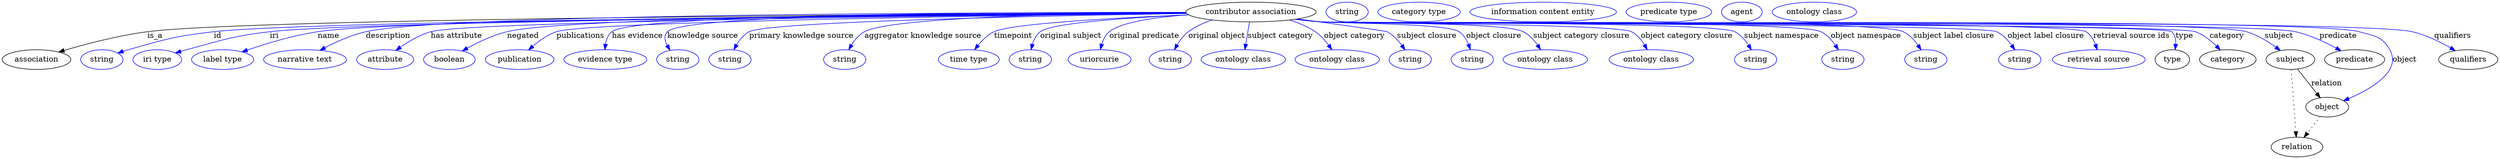 digraph {
	graph [bb="0,0,4543.3,283"];
	node [label="\N"];
	"contributor association"	[height=0.5,
		label="contributor association",
		pos="2272.4,265",
		width=3.2858];
	association	[height=0.5,
		pos="62.394,178",
		width=1.7332];
	"contributor association" -> association	[label=is_a,
		lp="278.39,221.5",
		pos="e,102.89,191.89 2154.3,263.49 1752.3,261.55 451.08,253.41 264.39,229 211.77,222.12 153.04,206.67 112.52,194.76"];
	id	[color=blue,
		height=0.5,
		label=string,
		pos="181.39,178",
		width=1.0652];
	"contributor association" -> id	[color=blue,
		label=id,
		lp="392.39,221.5",
		pos="e,210.39,189.96 2154.5,263.12 1768.9,260.04 560.12,248.92 385.39,229 314.98,220.97 297.61,215.2 229.39,196 226.29,195.13 223.09,\
194.15 219.89,193.13",
		style=solid];
	iri	[color=blue,
		height=0.5,
		label="iri type",
		pos="282.39,178",
		width=1.2277];
	"contributor association" -> iri	[color=blue,
		label=iri,
		lp="494.39,221.5",
		pos="e,315.33,190.1 2154.7,263.03 1783.2,259.78 650.79,248.39 486.39,229 418.17,220.96 401.73,213.84 335.39,196 332.03,195.09 328.55,\
194.11 325.08,193.08",
		style=solid];
	name	[color=blue,
		height=0.5,
		label="label type",
		pos="401.39,178",
		width=1.5707];
	"contributor association" -> name	[color=blue,
		label=name,
		lp="593.39,221.5",
		pos="e,436.69,192.22 2154.4,263.36 1794.8,261.15 728.19,252.67 573.39,229 529.33,222.26 480.68,207.39 446.4,195.61",
		style=solid];
	description	[color=blue,
		height=0.5,
		label="narrative text",
		pos="551.39,178",
		width=2.0943];
	"contributor association" -> description	[color=blue,
		label=description,
		lp="700.89,221.5",
		pos="e,578.07,194.99 2154.1,264.2 1806.7,264.41 804.35,262.08 660.39,229 634.7,223.1 607.76,210.8 587.09,199.88",
		style=solid];
	"has attribute"	[color=blue,
		height=0.5,
		label=attribute,
		pos="696.39,178",
		width=1.4443];
	"contributor association" -> "has attribute"	[color=blue,
		label="has attribute",
		lp="825.39,221.5",
		pos="e,715.86,194.96 2154.7,262.91 1813.5,259.52 843.96,248.24 778.39,229 758.87,223.27 739.32,211.64 724.21,201.04",
		style=solid];
	negated	[color=blue,
		height=0.5,
		label=boolean,
		pos="813.39,178",
		width=1.2999];
	"contributor association" -> negated	[color=blue,
		label=negated,
		lp="946.39,221.5",
		pos="e,836.69,193.75 2154.4,263.78 1846.7,262.82 1035.6,257.56 917.39,229 892.01,222.87 865.51,210.02 845.61,198.88",
		style=solid];
	publications	[color=blue,
		height=0.5,
		label=publication,
		pos="940.39,178",
		width=1.7332];
	"contributor association" -> publications	[color=blue,
		label=publications,
		lp="1051.4,221.5",
		pos="e,956.57,195.64 2155.1,262.67 1851.7,258.98 1061,247.62 1007.4,229 991.47,223.47 976.19,212.66 964.26,202.5",
		style=solid];
	"has evidence"	[color=blue,
		height=0.5,
		label="evidence type",
		pos="1096.4,178",
		width=2.0943];
	"contributor association" -> "has evidence"	[color=blue,
		label="has evidence",
		lp="1154.9,221.5",
		pos="e,1095.6,196.12 2154.1,264.28 1866,264.45 1148.5,261.57 1108.4,229 1101.6,223.47 1098.2,214.84 1096.7,206.29",
		style=solid];
	"knowledge source"	[color=blue,
		height=0.5,
		label=string,
		pos="1228.4,178",
		width=1.0652];
	"contributor association" -> "knowledge source"	[color=blue,
		label="knowledge source",
		lp="1273.9,221.5",
		pos="e,1214.3,195.21 2154,264.46 1883.7,264.92 1241.8,262.47 1209.4,229 1202.7,222.09 1204.5,212.6 1209.1,203.74",
		style=solid];
	"primary knowledge source"	[color=blue,
		height=0.5,
		label=string,
		pos="1323.4,178",
		width=1.0652];
	"contributor association" -> "primary knowledge source"	[color=blue,
		label="primary knowledge source",
		lp="1453.4,221.5",
		pos="e,1330.4,196.12 2155.1,262.27 1916.1,258.37 1392.7,247.73 1358.4,229 1348.6,223.67 1341,214.31 1335.4,205.11",
		style=solid];
	"aggregator knowledge source"	[color=blue,
		height=0.5,
		label=string,
		pos="1532.4,178",
		width=1.0652];
	"contributor association" -> "aggregator knowledge source"	[color=blue,
		label="aggregator knowledge source",
		lp="1674.9,221.5",
		pos="e,1539.8,196.09 2154.1,263.68 1966.9,262.34 1618.3,256.17 1568.4,229 1558.5,223.63 1550.7,214.26 1544.9,205.06",
		style=solid];
	timepoint	[color=blue,
		height=0.5,
		label="time type",
		pos="1758.4,178",
		width=1.5346];
	"contributor association" -> timepoint	[color=blue,
		label=timepoint,
		lp="1839.4,221.5",
		pos="e,1769,196.06 2158.9,259.87 2030.6,254.51 1835.5,244.04 1804.4,229 1792.9,223.43 1782.9,213.63 1775.2,204.17",
		style=solid];
	"original subject"	[color=blue,
		height=0.5,
		label=string,
		pos="1870.4,178",
		width=1.0652];
	"contributor association" -> "original subject"	[color=blue,
		label="original subject",
		lp="1944.4,221.5",
		pos="e,1871.9,196.11 2158.8,259.79 2053.4,254.89 1909.5,245.33 1888.4,229 1881.2,223.4 1876.8,214.64 1874.2,206",
		style=solid];
	"original predicate"	[color=blue,
		height=0.5,
		label=uriorcurie,
		pos="1996.4,178",
		width=1.5887];
	"contributor association" -> "original predicate"	[color=blue,
		label="original predicate",
		lp="2077.9,221.5",
		pos="e,1998.1,196.46 2158.5,260.02 2100.1,255.77 2036.7,247.01 2014.4,229 2007.4,223.33 2003.1,214.7 2000.5,206.2",
		style=solid];
	"original object"	[color=blue,
		height=0.5,
		label=string,
		pos="2125.4,178",
		width=1.0652];
	"contributor association" -> "original object"	[color=blue,
		label="original object",
		lp="2209.9,221.5",
		pos="e,2132.9,196.07 2201.6,250.51 2186.4,245.44 2171.1,238.49 2158.4,229 2150,222.71 2143.1,213.6 2137.8,204.89",
		style=solid];
	"subject category"	[color=blue,
		height=0.5,
		label="ontology class",
		pos="2258.4,178",
		width=2.1304];
	"contributor association" -> "subject category"	[color=blue,
		label="subject category",
		lp="2325.9,221.5",
		pos="e,2261.2,196.18 2269.6,246.8 2267.6,235.16 2265.1,219.55 2262.9,206.24",
		style=solid];
	"object category"	[color=blue,
		height=0.5,
		label="ontology class",
		pos="2429.4,178",
		width=2.1304];
	"contributor association" -> "object category"	[color=blue,
		label="object category",
		lp="2460.9,221.5",
		pos="e,2419.5,196.09 2342.6,250.47 2358.8,245.37 2375.4,238.42 2389.4,229 2398.9,222.59 2407.2,213.24 2413.8,204.35",
		style=solid];
	"subject closure"	[color=blue,
		height=0.5,
		label=string,
		pos="2562.4,178",
		width=1.0652];
	"contributor association" -> "subject closure"	[color=blue,
		label="subject closure",
		lp="2592.9,221.5",
		pos="e,2552.9,195.75 2358.4,252.59 2428.6,243.16 2516.8,231.02 2520.4,229 2531,223.11 2540.1,213.39 2547.1,204.07",
		style=solid];
	"object closure"	[color=blue,
		height=0.5,
		label=string,
		pos="2675.4,178",
		width=1.0652];
	"contributor association" -> "object closure"	[color=blue,
		label="object closure",
		lp="2714.4,221.5",
		pos="e,2671.8,196.31 2355.6,252.2 2370.5,250.31 2385.9,248.48 2400.4,247 2428.2,244.16 2628.3,244.73 2651.4,229 2659.4,223.57 2664.8,\
214.72 2668.4,205.97",
		style=solid];
	"subject category closure"	[color=blue,
		height=0.5,
		label="ontology class",
		pos="2808.4,178",
		width=2.1304];
	"contributor association" -> "subject category closure"	[color=blue,
		label="subject category closure",
		lp="2873.9,221.5",
		pos="e,2799.7,196.13 2354.9,252.02 2370,250.11 2385.7,248.34 2400.4,247 2441.2,243.3 2731.9,247.63 2768.4,229 2779,223.58 2787.7,213.93 \
2794.3,204.55",
		style=solid];
	"object category closure"	[color=blue,
		height=0.5,
		label="ontology class",
		pos="3001.4,178",
		width=2.1304];
	"contributor association" -> "object category closure"	[color=blue,
		label="object category closure",
		lp="3065.9,221.5",
		pos="e,2994.1,196.16 2353.9,251.94 2369.3,250.01 2385.3,248.24 2400.4,247 2431.7,244.43 2937.7,243.76 2965.4,229 2975.4,223.67 2983.3,\
214.17 2989.1,204.87",
		style=solid];
	"subject namespace"	[color=blue,
		height=0.5,
		label=string,
		pos="3191.4,178",
		width=1.0652];
	"contributor association" -> "subject namespace"	[color=blue,
		label="subject namespace",
		lp="3238.4,221.5",
		pos="e,3183.7,195.72 2353.5,251.88 2369,249.94 2385.2,248.19 2400.4,247 2442.1,243.74 3116.1,248.04 3153.4,229 3163.8,223.66 3172.2,213.98 \
3178.4,204.54",
		style=solid];
	"object namespace"	[color=blue,
		height=0.5,
		label=string,
		pos="3350.4,178",
		width=1.0652];
	"contributor association" -> "object namespace"	[color=blue,
		label="object namespace",
		lp="3392.4,221.5",
		pos="e,3342.1,195.76 2353.5,251.83 2369,249.9 2385.2,248.16 2400.4,247 2450.8,243.17 3265,251.35 3310.4,229 3321.2,223.66 3330.1,213.83 \
3336.7,204.3",
		style=solid];
	"subject label closure"	[color=blue,
		height=0.5,
		label=string,
		pos="3501.4,178",
		width=1.0652];
	"contributor association" -> "subject label closure"	[color=blue,
		label="subject label closure",
		lp="3552.4,221.5",
		pos="e,3492.8,195.79 2353.2,251.84 2368.8,249.89 2385.1,248.14 2400.4,247 2459.1,242.62 3407.4,254.64 3460.4,229 3471.4,223.69 3480.4,\
213.87 3487.2,204.33",
		style=solid];
	"object label closure"	[color=blue,
		height=0.5,
		label=string,
		pos="3672.4,178",
		width=1.0652];
	"contributor association" -> "object label closure"	[color=blue,
		label="object label closure",
		lp="3719.9,221.5",
		pos="e,3663.5,195.81 2353.2,251.81 2368.8,249.87 2385.1,248.13 2400.4,247 2434.5,244.5 3599.5,243.66 3630.4,229 3641.5,223.71 3650.8,\
213.9 3657.7,204.36",
		style=solid];
	"retrieval source ids"	[color=blue,
		height=0.5,
		label="retrieval source",
		pos="3816.4,178",
		width=2.347];
	"contributor association" -> "retrieval source ids"	[color=blue,
		label="retrieval source ids",
		lp="3875.9,221.5",
		pos="e,3813.4,196 2353.2,251.79 2368.8,249.85 2385.1,248.11 2400.4,247 2439,244.2 3760.9,250.09 3793.4,229 3801.5,223.7 3806.8,214.72 \
3810.3,205.82",
		style=solid];
	type	[height=0.5,
		pos="3950.4,178",
		width=0.86659];
	"contributor association" -> type	[color=blue,
		label=type,
		lp="3972.4,221.5",
		pos="e,3955.5,196.18 2353.2,251.77 2368.8,249.83 2385.1,248.1 2400.4,247 2421.9,245.46 3934.1,244.15 3949.4,229 3955.4,223.09 3957,214.51 \
3956.6,206.12",
		style=solid];
	category	[height=0.5,
		pos="4051.4,178",
		width=1.4263];
	"contributor association" -> category	[color=blue,
		label=category,
		lp="4049.9,221.5",
		pos="e,4037.8,195.46 2353.2,251.77 2368.8,249.83 2385.1,248.1 2400.4,247 2444.5,243.83 3951,244.46 3992.4,229 4007,223.56 4020.4,212.8 \
4030.8,202.65",
		style=solid];
	subject	[height=0.5,
		pos="4165.4,178",
		width=1.2277];
	"contributor association" -> subject	[color=blue,
		label=subject,
		lp="4144.4,221.5",
		pos="e,4147.1,194.55 2353.2,251.76 2368.8,249.82 2385.1,248.09 2400.4,247 2493.8,240.33 3995.5,255.29 4085.4,229 4104.8,223.31 4124.2,\
211.44 4139,200.7",
		style=solid];
	predicate	[height=0.5,
		pos="4282.4,178",
		width=1.5165];
	"contributor association" -> predicate	[color=blue,
		label=predicate,
		lp="4252.4,221.5",
		pos="e,4257.7,194.11 2352.8,251.8 2368.6,249.84 2385,248.1 2400.4,247 2498.7,240 4078.2,250.69 4174.4,229 4200.6,223.09 4228.1,210.27 \
4248.7,199.1",
		style=solid];
	object	[height=0.5,
		pos="4232.4,91",
		width=1.0832];
	"contributor association" -> object	[color=blue,
		label=object,
		lp="4373.4,178",
		pos="e,4262.2,102.71 2352.8,251.79 2368.6,249.83 2385,248.09 2400.4,247 2505.1,239.57 4189.2,257.11 4290.4,229 4318.2,221.27 4332.1,221.08 \
4346.4,196 4368.7,156.94 4312.7,124.38 4271.5,106.59",
		style=solid];
	qualifiers	[height=0.5,
		pos="4489.4,178",
		width=1.4985];
	"contributor association" -> qualifiers	[color=blue,
		label=qualifiers,
		lp="4460.9,221.5",
		pos="e,4465.8,194.36 2352.8,251.78 2368.6,249.83 2385,248.09 2400.4,247 2510.5,239.22 4280,254.43 4387.4,229 4412.1,223.16 4437.7,210.56 \
4457.1,199.48",
		style=solid];
	association_type	[color=blue,
		height=0.5,
		label=string,
		pos="2447.4,265",
		width=1.0652];
	association_category	[color=blue,
		height=0.5,
		label="category type",
		pos="2578.4,265",
		width=2.0762];
	subject -> object	[label=relation,
		lp="4231.4,134.5",
		pos="e,4219.7,108.05 4178.3,160.61 4188.3,147.95 4202.3,130.24 4213.5,115.98"];
	relation	[height=0.5,
		pos="4177.4,18",
		width=1.2999];
	subject -> relation	[pos="e,4176.1,36.188 4166.7,159.79 4168.8,132.48 4172.8,78.994 4175.3,46.38",
		style=dotted];
	"contributor association_subject"	[color=blue,
		height=0.5,
		label="information content entity",
		pos="2804.4,265",
		width=3.7011];
	"contributor association_predicate"	[color=blue,
		height=0.5,
		label="predicate type",
		pos="3033.4,265",
		width=2.1665];
	object -> relation	[pos="e,4190.2,35.54 4219.9,73.889 4213,64.939 4204.2,53.617 4196.4,43.584",
		style=dotted];
	"contributor association_object"	[color=blue,
		height=0.5,
		label=agent,
		pos="3166.4,265",
		width=1.0291];
	"contributor association_qualifiers"	[color=blue,
		height=0.5,
		label="ontology class",
		pos="3298.4,265",
		width=2.1304];
}
